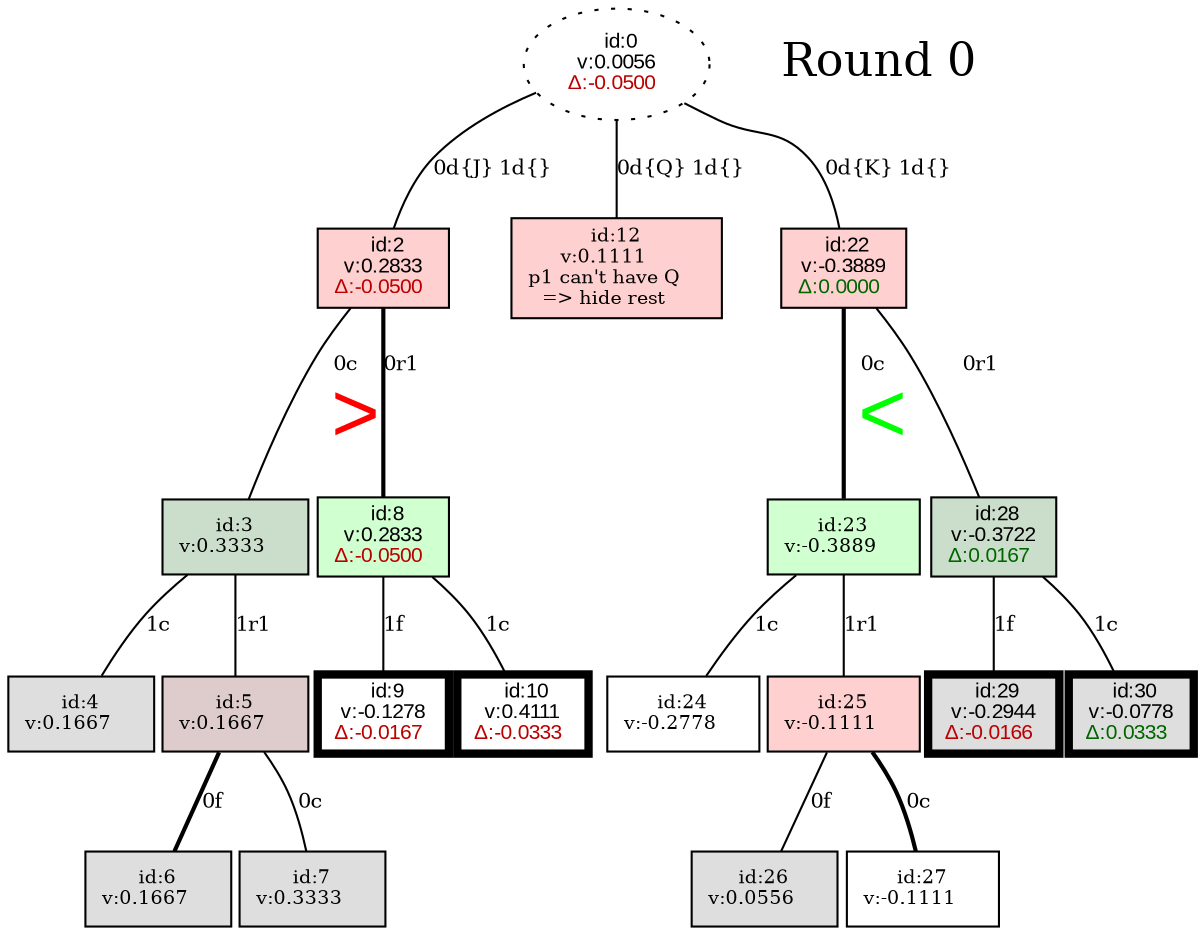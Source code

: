 digraph G {
graph [labeljust="l" labelloc="t" fontsize="10" nodesep="0.05" fontname="arial" ];
node[fontsize="9" ];
edge[arrowhead="none" fontsize="10" ];
"n4"[label="id:4\nv:0.1667    " fillcolor="#DEDEDE" style="filled" shape="box" ];
"n3" -> "n4"[label="1c          " ];
"n6"[label="id:6\nv:0.1667    " fillcolor="#DEDEDE" style="filled" shape="box" ];
"n5" -> "n6"[label="0f          " penwidth="2" ];
"n7"[label="id:7\nv:0.3333    " fillcolor="#DEDEDE" style="filled" shape="box" ];
"n5" -> "n7"[label="0c          " ];
"n5"[label="id:5\nv:0.1667    " fillcolor="#DECBCB" style="filled" shape="box" ];
"n3" -> "n5"[label="1r1          " ];
"n3"[label="id:3\nv:0.3333    " fillcolor="#CBDECB" style="filled" shape="box" ];
"n2" -> "n3"[label=<0c <BR/>  <FONT FACE = "ARIAL" COLOR="RED" POINT-SIZE="40">&gt;</FONT>> ];
"n9"[label=< <FONT POINT-SIZE="10" FACE="ARIAL">id:9<BR/>v:-0.1278<BR/><FONT COLOR="#BB0000" >Δ:-0.0167</FONT></FONT> > fillcolor="#FFFFFF" style="filled" shape="box" penwidth="4" ];
"n8" -> "n9"[label="1f          " ];
"n10"[label=< <FONT POINT-SIZE="10" FACE="ARIAL">id:10<BR/>v:0.4111<BR/><FONT COLOR="#BB0000" >Δ:-0.0333</FONT></FONT> > fillcolor="#FFFFFF" style="filled" shape="box" penwidth="4" ];
"n8" -> "n10"[label="1c          " ];
"n8"[label=< <FONT POINT-SIZE="10" FACE="ARIAL">id:8<BR/>v:0.2833<BR/><FONT COLOR="#BB0000" >Δ:-0.0500</FONT></FONT> > fillcolor="#D0FFD0" style="filled" shape="box" ];
"n2" -> "n8"[label=<0r1 <BR/>  <FONT FACE = "ARIAL" COLOR="GREEN" POINT-SIZE="40"> </FONT>> penwidth="2" ];
"n2"[label=< <FONT POINT-SIZE="10" FACE="ARIAL">id:2<BR/>v:0.2833<BR/><FONT COLOR="#BB0000" >Δ:-0.0500</FONT></FONT> > fillcolor="#FFD0D0" style="filled" shape="box" ];
"n0" -> "n2"[label="0d{J} 1d{}          " ];
"n13"[label="id:13\nv:0.1111    " fillcolor="#D0FFD0" style="invis" shape="box" ];
"n12" -> "n13"[label="0c          " penwidth="2" style="invis" ];
"n16"[label="id:18\nv:0.1667    " fillcolor="#CBDECB" style="invis" shape="box" ];
"n12" -> "n16"[label="0r1          " style="invis" ];
"n12"[label="id:12\nv:0.1111    \np1 can't have Q    \n=> hide rest    " fillcolor="#FFD0D0" style="filled" shape="box" ];
"n0" -> "n12"[label="0d{Q} 1d{}          " ];
"n22"[label="id:24\nv:-0.2778    " fillcolor="#FFFFFF" style="filled" shape="box" ];
"n21" -> "n22"[label="1c          " ];
"n24"[label="id:26\nv:0.0556    " fillcolor="#DEDEDE" style="filled" shape="box" ];
"n23" -> "n24"[label="0f          " ];
"n25"[label="id:27\nv:-0.1111    " fillcolor="#FFFFFF" style="filled" shape="box" ];
"n23" -> "n25"[label="0c          " penwidth="2" ];
"n23"[label="id:25\nv:-0.1111    " fillcolor="#FFD0D0" style="filled" shape="box" ];
"n21" -> "n23"[label="1r1          " ];
"n21"[label="id:23\nv:-0.3889    " fillcolor="#D0FFD0" style="filled" shape="box" ];
"n20" -> "n21"[label=<0c <BR/>  <FONT FACE = "ARIAL" COLOR="GREEN" POINT-SIZE="40">&lt;</FONT>> penwidth="2" ];
"n27"[label=< <FONT POINT-SIZE="10" FACE="ARIAL">id:29<BR/>v:-0.2944<BR/><FONT COLOR="#BB0000" >Δ:-0.0166</FONT></FONT> > fillcolor="#DEDEDE" style="filled" shape="box" penwidth="4" ];
"n26" -> "n27"[label="1f          " ];
"n28"[label=< <FONT POINT-SIZE="10" FACE="ARIAL">id:30<BR/>v:-0.0778<BR/><FONT COLOR="#006600" >Δ:0.0333</FONT></FONT> > fillcolor="#DEDEDE" style="filled" shape="box" penwidth="4" ];
"n26" -> "n28"[label="1c          " ];
"n26"[label=< <FONT POINT-SIZE="10" FACE="ARIAL">id:28<BR/>v:-0.3722<BR/><FONT COLOR="#006600" >Δ:0.0167</FONT></FONT> > fillcolor="#CBDECB" style="filled" shape="box" ];
"n20" -> "n26"[label=<0r1 <BR/>  <FONT FACE = "ARIAL" COLOR="GREEN" POINT-SIZE="40"> </FONT>> ];
"n20"[label=< <FONT POINT-SIZE="10" FACE="ARIAL">id:22<BR/>v:-0.3889<BR/><FONT COLOR="#006600" >Δ:0.0000</FONT></FONT> > fillcolor="#FFD0D0" style="filled" shape="box" ];
"n0" -> "n20"[label="0d{K} 1d{}          " ];
{rank=same; round0;
"n0"[label=< <FONT POINT-SIZE="10" FACE="ARIAL">id:0<BR/>v:0.0056<BR/><FONT COLOR="#BB0000" >Δ:-0.0500</FONT></FONT> > fillcolor="#FFFFFF" style="filled, dotted" shape="ellipse" ];
}
{
"round0"[fontsize="22" style="bold" peripheries="0" label="Round 0" ];
}
}
